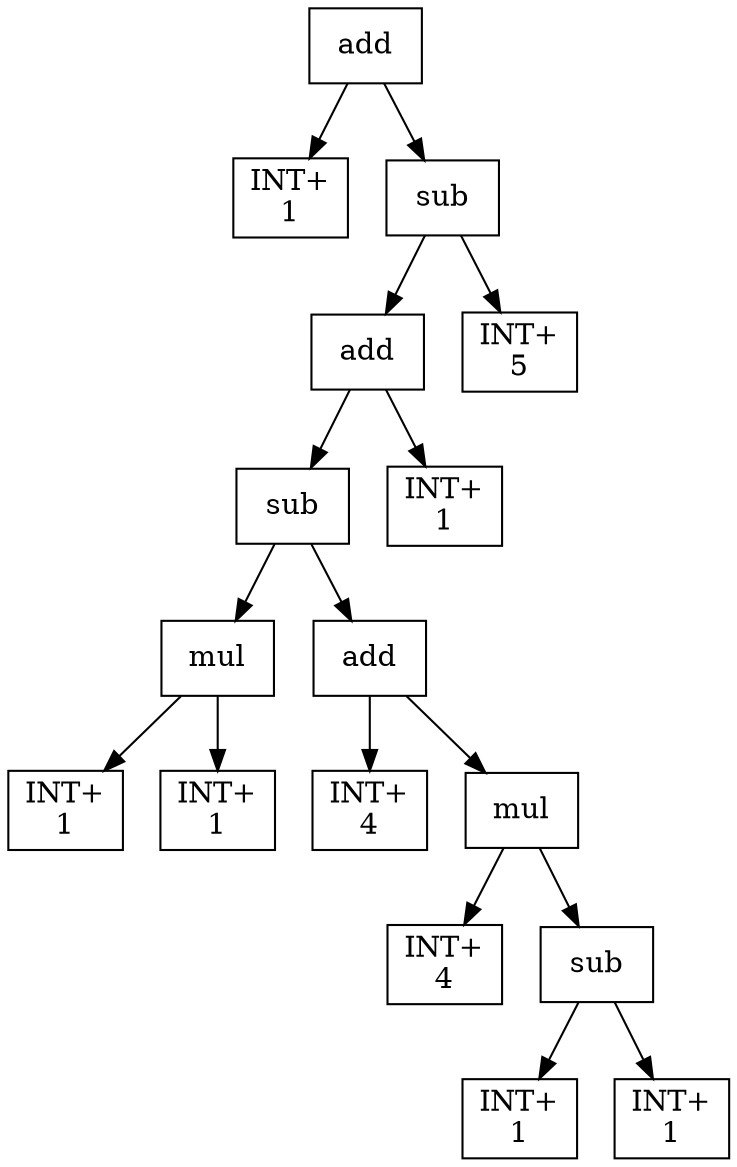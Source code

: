 digraph expr {
  node [shape=box];
  n1 [label="add"];
  n2 [label="INT+\n1"];
  n3 [label="sub"];
  n4 [label="add"];
  n5 [label="sub"];
  n6 [label="mul"];
  n7 [label="INT+\n1"];
  n8 [label="INT+\n1"];
  n6 -> n7;
  n6 -> n8;
  n9 [label="add"];
  n10 [label="INT+\n4"];
  n11 [label="mul"];
  n12 [label="INT+\n4"];
  n13 [label="sub"];
  n14 [label="INT+\n1"];
  n15 [label="INT+\n1"];
  n13 -> n14;
  n13 -> n15;
  n11 -> n12;
  n11 -> n13;
  n9 -> n10;
  n9 -> n11;
  n5 -> n6;
  n5 -> n9;
  n16 [label="INT+\n1"];
  n4 -> n5;
  n4 -> n16;
  n17 [label="INT+\n5"];
  n3 -> n4;
  n3 -> n17;
  n1 -> n2;
  n1 -> n3;
}